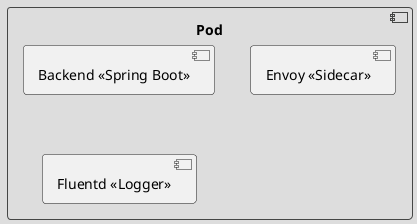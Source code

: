 @startuml
!theme toy

    component pod as "Pod"{
        component backend as "Backend <<Spring Boot>>"

        component mesh as "Envoy <<Sidecar>>"

        component other as "Fluentd <<Logger>>"
    }

@enduml